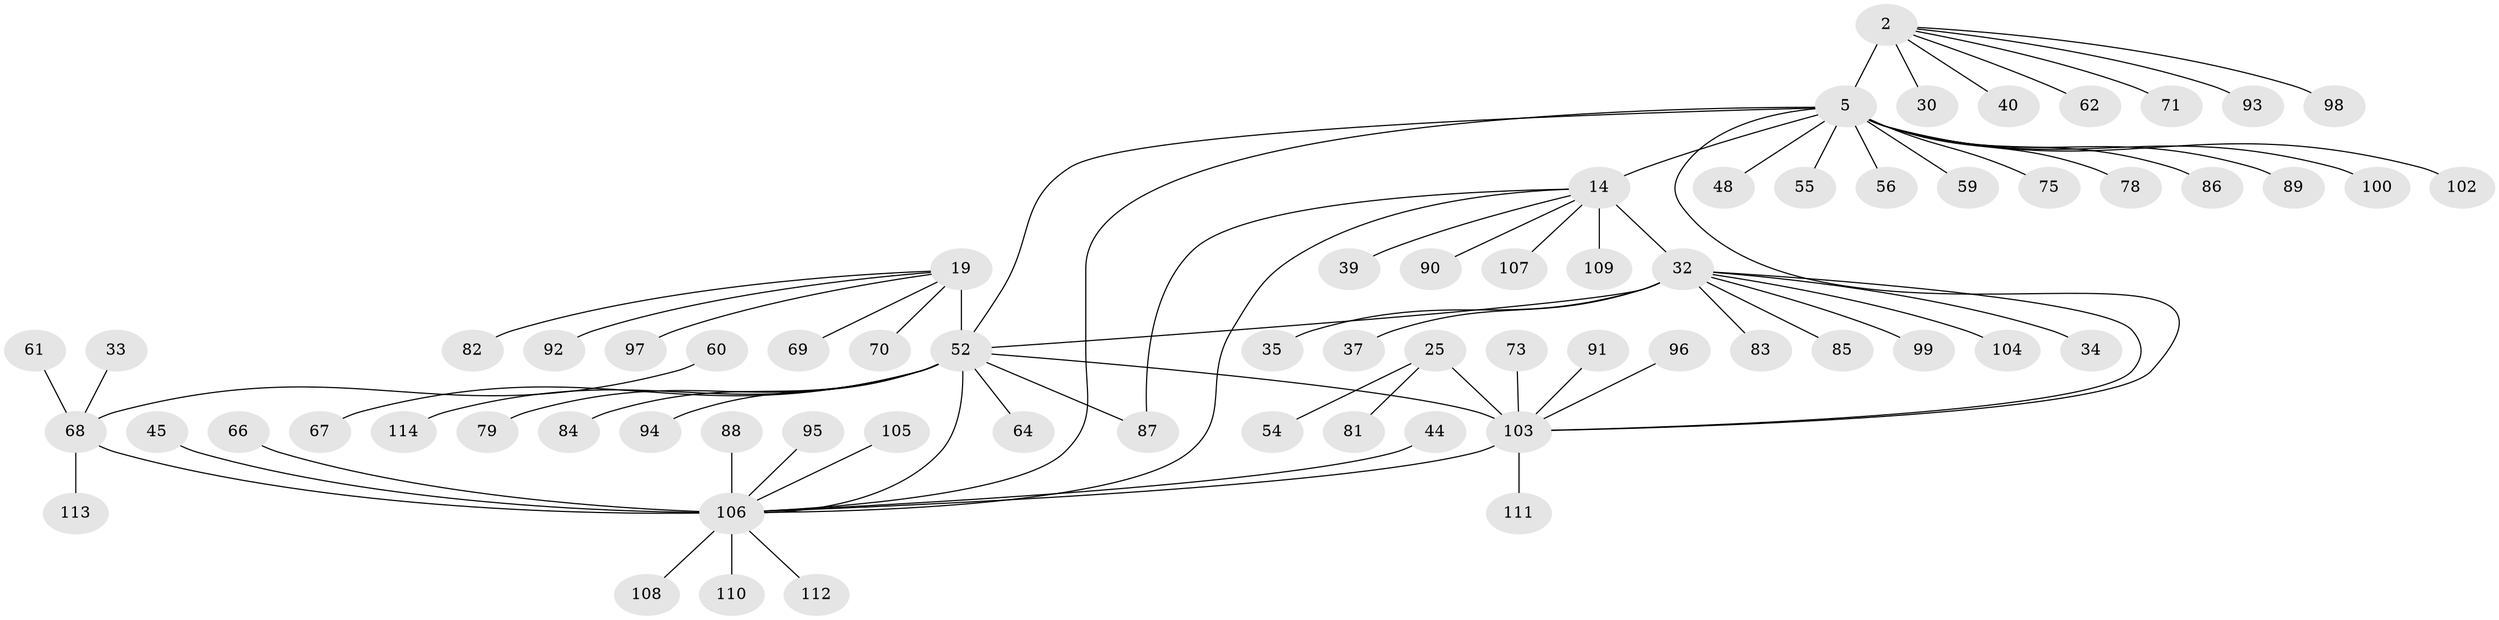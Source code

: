 // original degree distribution, {7: 0.043859649122807015, 10: 0.017543859649122806, 8: 0.043859649122807015, 12: 0.017543859649122806, 9: 0.03508771929824561, 6: 0.043859649122807015, 5: 0.017543859649122806, 4: 0.017543859649122806, 3: 0.017543859649122806, 1: 0.6228070175438597, 2: 0.12280701754385964}
// Generated by graph-tools (version 1.1) at 2025/57/03/04/25 21:57:46]
// undirected, 68 vertices, 74 edges
graph export_dot {
graph [start="1"]
  node [color=gray90,style=filled];
  2 [super="+1"];
  5 [super="+4"];
  14 [super="+13"];
  19 [super="+17"];
  25 [super="+21"];
  30;
  32 [super="+15+29"];
  33;
  34;
  35;
  37;
  39;
  40;
  44;
  45;
  48;
  52 [super="+20"];
  54;
  55;
  56;
  59;
  60;
  61;
  62;
  64;
  66;
  67;
  68 [super="+9"];
  69;
  70;
  71;
  73;
  75;
  78;
  79 [super="+51"];
  81;
  82;
  83 [super="+26+53"];
  84;
  85 [super="+46"];
  86;
  87 [super="+80"];
  88;
  89;
  90 [super="+57"];
  91;
  92;
  93;
  94;
  95 [super="+38"];
  96;
  97 [super="+77"];
  98;
  99;
  100;
  102;
  103 [super="+76+22+41+49+72+24"];
  104;
  105 [super="+63"];
  106 [super="+6+27+28+43+101"];
  107 [super="+42"];
  108;
  109;
  110;
  111 [super="+65"];
  112;
  113;
  114;
  2 -- 5 [weight=6];
  2 -- 62;
  2 -- 71;
  2 -- 98;
  2 -- 40;
  2 -- 93;
  2 -- 30;
  5 -- 14;
  5 -- 48;
  5 -- 78;
  5 -- 86;
  5 -- 100;
  5 -- 102;
  5 -- 75;
  5 -- 52 [weight=2];
  5 -- 55;
  5 -- 89;
  5 -- 56;
  5 -- 59;
  5 -- 106 [weight=2];
  5 -- 103;
  14 -- 39;
  14 -- 109;
  14 -- 107;
  14 -- 90;
  14 -- 87;
  14 -- 106 [weight=2];
  14 -- 32 [weight=6];
  19 -- 69;
  19 -- 70;
  19 -- 92;
  19 -- 82;
  19 -- 97;
  19 -- 52 [weight=6];
  25 -- 54;
  25 -- 81;
  25 -- 103 [weight=6];
  32 -- 34;
  32 -- 35;
  32 -- 99;
  32 -- 37;
  32 -- 103;
  32 -- 104;
  32 -- 83;
  32 -- 52;
  32 -- 85;
  33 -- 68;
  44 -- 106;
  45 -- 106;
  52 -- 64;
  52 -- 67;
  52 -- 103;
  52 -- 106;
  52 -- 79;
  52 -- 114;
  52 -- 84;
  52 -- 87;
  52 -- 94;
  60 -- 68;
  61 -- 68;
  66 -- 106;
  68 -- 113;
  68 -- 106 [weight=7];
  73 -- 103;
  88 -- 106;
  91 -- 103;
  95 -- 106;
  96 -- 103;
  103 -- 106;
  103 -- 111;
  105 -- 106;
  106 -- 108;
  106 -- 110;
  106 -- 112;
}
